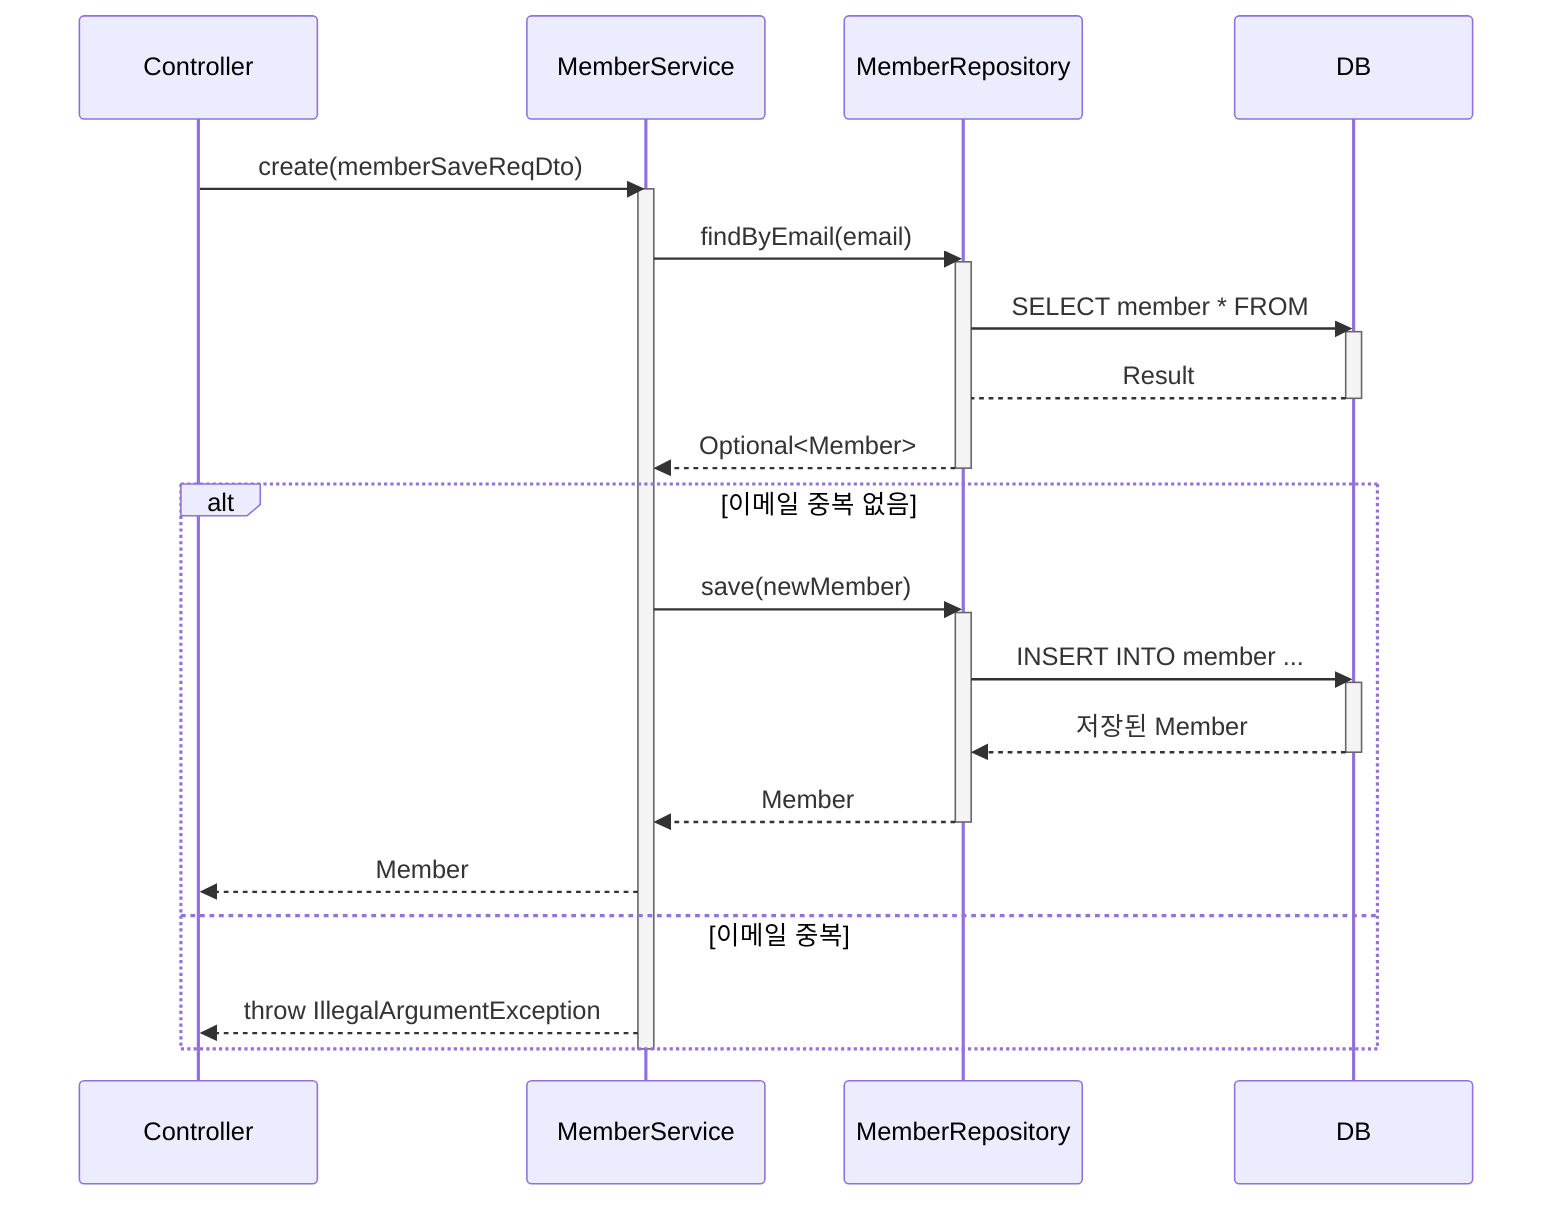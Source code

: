 sequenceDiagram
    participant Controller
    participant MemberService
    participant MemberRepository
    participant DB

    Controller->>MemberService: create(memberSaveReqDto)
    activate MemberService

    MemberService->>MemberRepository: findByEmail(email)
    activate MemberRepository

    MemberRepository->> DB : SELECT member * FROM
    activate DB
    DB-->MemberRepository : Result
    deactivate DB

    MemberRepository-->>MemberService: Optional<Member>
    deactivate MemberRepository
    alt 이메일 중복 없음
        MemberService->>MemberRepository: save(newMember)
        activate MemberRepository
        MemberRepository->>DB: INSERT INTO member ...
        activate DB
        DB-->>MemberRepository: 저장된 Member
        deactivate DB
        MemberRepository-->>MemberService: Member
        deactivate MemberRepository
        MemberService-->>Controller: Member
    else 이메일 중복
        MemberService-->>Controller: throw IllegalArgumentException
    end
    deactivate MemberService